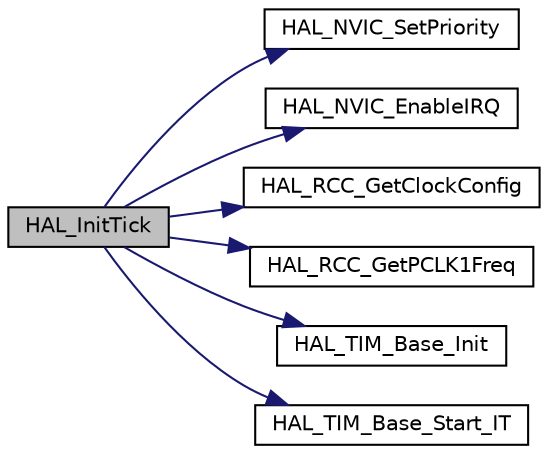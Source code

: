 digraph "HAL_InitTick"
{
  edge [fontname="Helvetica",fontsize="10",labelfontname="Helvetica",labelfontsize="10"];
  node [fontname="Helvetica",fontsize="10",shape=record];
  rankdir="LR";
  Node0 [label="HAL_InitTick",height=0.2,width=0.4,color="black", fillcolor="grey75", style="filled", fontcolor="black"];
  Node0 -> Node1 [color="midnightblue",fontsize="10",style="solid",fontname="Helvetica"];
  Node1 [label="HAL_NVIC_SetPriority",height=0.2,width=0.4,color="black", fillcolor="white", style="filled",URL="$group___c_o_r_t_e_x___exported___functions___group1.html#ga8581a82025a4780efd00876a66e3e91b"];
  Node0 -> Node2 [color="midnightblue",fontsize="10",style="solid",fontname="Helvetica"];
  Node2 [label="HAL_NVIC_EnableIRQ",height=0.2,width=0.4,color="black", fillcolor="white", style="filled",URL="$group___c_o_r_t_e_x___exported___functions___group1.html#gaaad4492c1b25e006d69948a15790352a"];
  Node0 -> Node3 [color="midnightblue",fontsize="10",style="solid",fontname="Helvetica"];
  Node3 [label="HAL_RCC_GetClockConfig",height=0.2,width=0.4,color="black", fillcolor="white", style="filled",URL="$group___r_c_c___exported___functions___group2.html#gabc95375dfca279d88b9ded9d063d2323"];
  Node0 -> Node4 [color="midnightblue",fontsize="10",style="solid",fontname="Helvetica"];
  Node4 [label="HAL_RCC_GetPCLK1Freq",height=0.2,width=0.4,color="black", fillcolor="white", style="filled",URL="$group___r_c_c___exported___functions___group2.html#gab3042d8ac5703ac696cabf0ee461c599"];
  Node0 -> Node5 [color="midnightblue",fontsize="10",style="solid",fontname="Helvetica"];
  Node5 [label="HAL_TIM_Base_Init",height=0.2,width=0.4,color="black", fillcolor="white", style="filled",URL="$group___t_i_m___exported___functions___group1.html#ga1b288eb68eb52c97b8d187cdd6e9088f"];
  Node0 -> Node6 [color="midnightblue",fontsize="10",style="solid",fontname="Helvetica"];
  Node6 [label="HAL_TIM_Base_Start_IT",height=0.2,width=0.4,color="black", fillcolor="white", style="filled",URL="$group___t_i_m___exported___functions___group1.html#gae517d80e2ac713069767df8e8915971e"];
}
